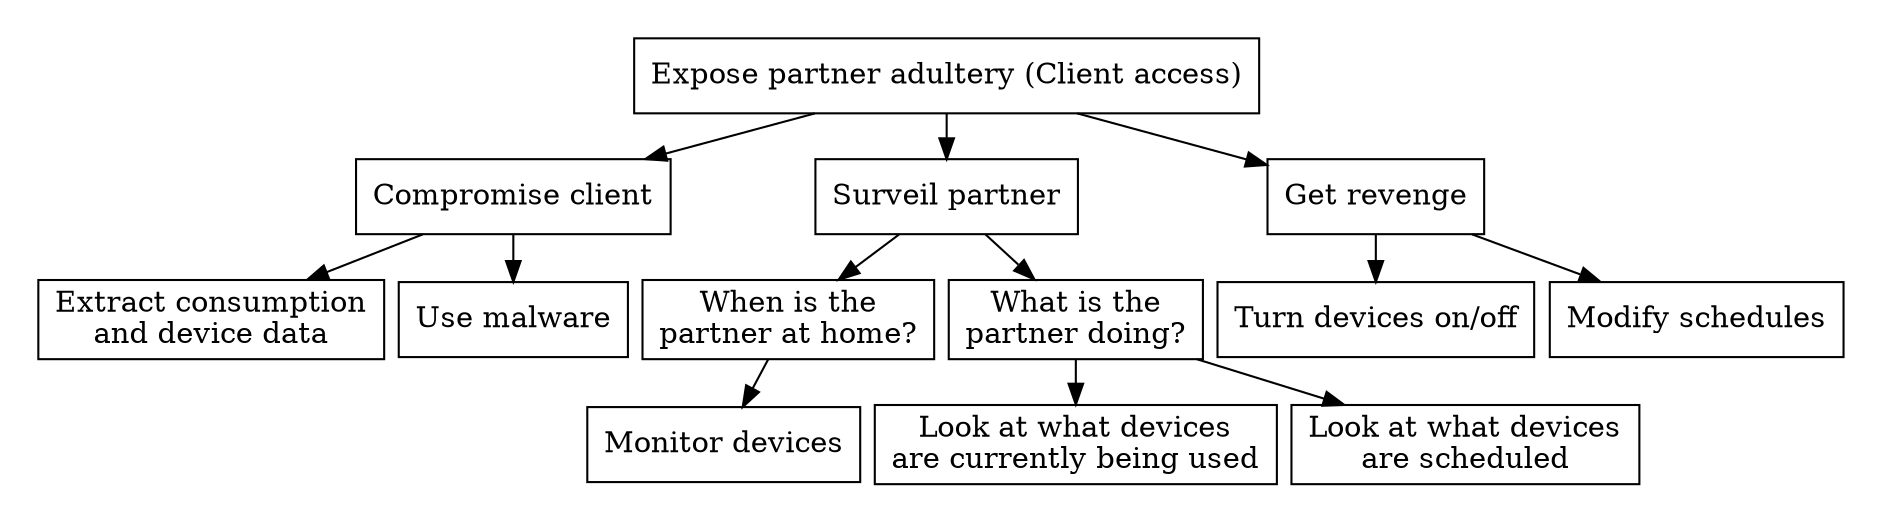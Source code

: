 digraph G {

graph[ center=true, margin=0.2, nodesep=0.1, ranksep=0.3]
node[ shape=rectangle];

  root[label = "Expose partner adultery (Client access)",shape=AND];


    compromise_client[label="Compromise client", shape=OR];
    root->compromise_client;
    extractDataFromClient[label="Extract consumption\nand device data"];
    gainRemoteAccessToClient[label="Use malware"]
    compromise_client -> extractDataFromClient, gainRemoteAccessToClient;

  surveil[label="Surveil partner",shape=OR];
  root->surveil;

    at_home[label="When is the\npartner at home?"];
    surveil->at_home

      running_devices[label="Monitor devices"];
      at_home->running_devices;

    doing_what[label="What is the\npartner doing?",shape=OR];
    surveil->doing_what;

      running_devices2[label="Look at what devices\nare currently being used"];
      doing_what->running_devices2;

      scheduled_devices[label="Look at what devices\nare scheduled"];
      doing_what->scheduled_devices;

  revenge[label="Get revenge",shape=OR];
  root->revenge;

    turn_onoff[label="Turn devices on/off"];
    revenge->turn_onoff;

    modify_schedules[label="Modify schedules"];
    revenge->modify_schedules;
}
